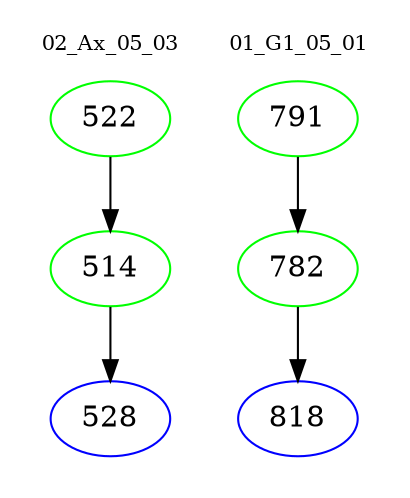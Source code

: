 digraph{
subgraph cluster_0 {
color = white
label = "02_Ax_05_03";
fontsize=10;
T0_522 [label="522", color="green"]
T0_522 -> T0_514 [color="black"]
T0_514 [label="514", color="green"]
T0_514 -> T0_528 [color="black"]
T0_528 [label="528", color="blue"]
}
subgraph cluster_1 {
color = white
label = "01_G1_05_01";
fontsize=10;
T1_791 [label="791", color="green"]
T1_791 -> T1_782 [color="black"]
T1_782 [label="782", color="green"]
T1_782 -> T1_818 [color="black"]
T1_818 [label="818", color="blue"]
}
}
